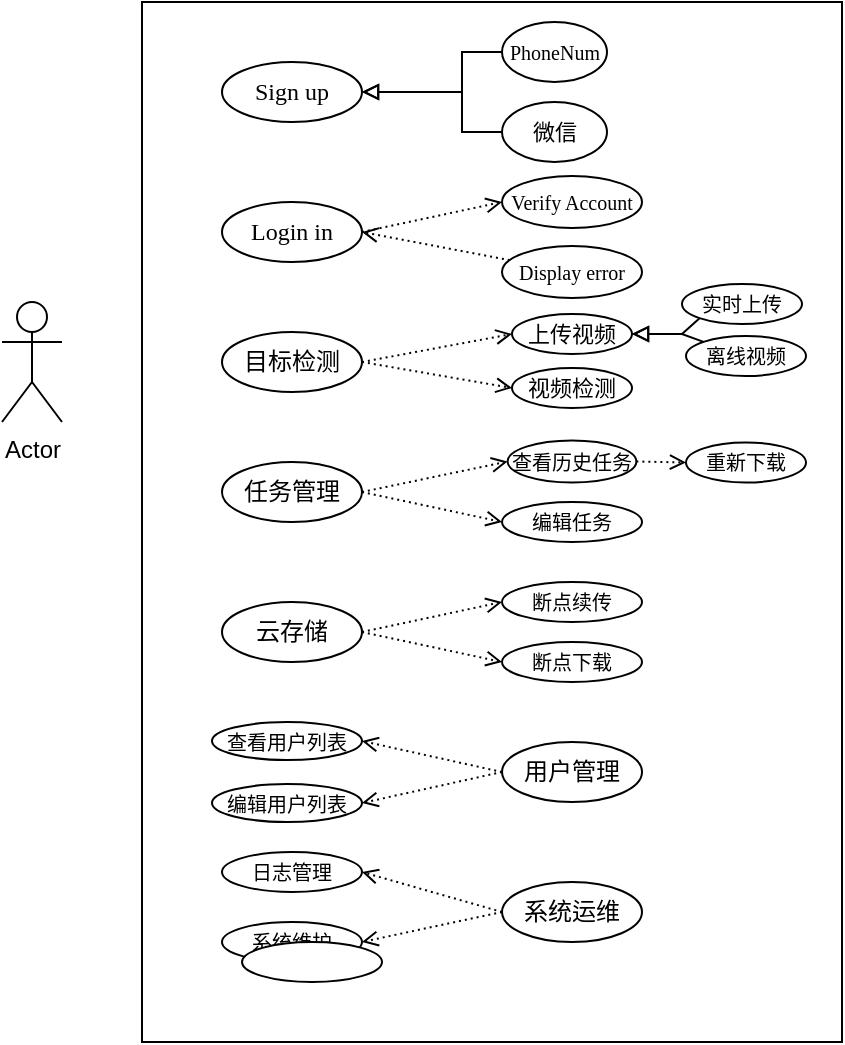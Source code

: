 <mxfile version="26.0.11">
  <diagram name="第 1 页" id="hE-EVMoh24ZVPqNSy51q">
    <mxGraphModel dx="681" dy="450" grid="1" gridSize="10" guides="1" tooltips="1" connect="1" arrows="1" fold="1" page="1" pageScale="1" pageWidth="827" pageHeight="1169" math="0" shadow="0">
      <root>
        <mxCell id="0" />
        <mxCell id="1" parent="0" />
        <mxCell id="26YwbLvZCYAhRD0Tl79S-1" value="Actor" style="shape=umlActor;verticalLabelPosition=bottom;verticalAlign=top;html=1;" parent="1" vertex="1">
          <mxGeometry x="180" y="310" width="30" height="60" as="geometry" />
        </mxCell>
        <mxCell id="26YwbLvZCYAhRD0Tl79S-3" value="" style="html=1;whiteSpace=wrap;direction=south;fontSize=10;" parent="1" vertex="1">
          <mxGeometry x="250" y="160" width="350" height="520" as="geometry" />
        </mxCell>
        <mxCell id="f9GubYoWh3bI8AQ0VfsK-1" value="Sign up" style="ellipse;whiteSpace=wrap;html=1;fontFamily=Times New Roman;" vertex="1" parent="1">
          <mxGeometry x="290" y="190" width="70" height="30" as="geometry" />
        </mxCell>
        <mxCell id="f9GubYoWh3bI8AQ0VfsK-14" style="rounded=0;orthogonalLoop=1;jettySize=auto;html=1;entryX=0;entryY=0.5;entryDx=0;entryDy=0;dashed=1;exitX=1;exitY=0.5;exitDx=0;exitDy=0;endArrow=open;endFill=0;dashPattern=1 2;" edge="1" parent="1" source="f9GubYoWh3bI8AQ0VfsK-2" target="f9GubYoWh3bI8AQ0VfsK-12">
          <mxGeometry relative="1" as="geometry" />
        </mxCell>
        <mxCell id="f9GubYoWh3bI8AQ0VfsK-2" value="Login in" style="ellipse;whiteSpace=wrap;html=1;fontFamily=Times New Roman;" vertex="1" parent="1">
          <mxGeometry x="290" y="260" width="70" height="30" as="geometry" />
        </mxCell>
        <mxCell id="f9GubYoWh3bI8AQ0VfsK-18" style="rounded=0;orthogonalLoop=1;jettySize=auto;html=1;entryX=0;entryY=0.5;entryDx=0;entryDy=0;dashed=1;strokeColor=default;align=center;verticalAlign=middle;fontFamily=Helvetica;fontSize=11;fontColor=default;labelBackgroundColor=default;endArrow=open;exitX=1;exitY=0.5;exitDx=0;exitDy=0;endFill=0;dashPattern=1 2;" edge="1" parent="1" source="f9GubYoWh3bI8AQ0VfsK-3" target="f9GubYoWh3bI8AQ0VfsK-17">
          <mxGeometry relative="1" as="geometry" />
        </mxCell>
        <mxCell id="f9GubYoWh3bI8AQ0VfsK-20" style="rounded=0;orthogonalLoop=1;jettySize=auto;html=1;entryX=0;entryY=0.5;entryDx=0;entryDy=0;dashed=1;strokeColor=default;align=center;verticalAlign=middle;fontFamily=Helvetica;fontSize=11;fontColor=default;labelBackgroundColor=default;endArrow=open;exitX=1;exitY=0.5;exitDx=0;exitDy=0;endFill=0;dashPattern=1 2;" edge="1" parent="1" source="f9GubYoWh3bI8AQ0VfsK-3" target="f9GubYoWh3bI8AQ0VfsK-19">
          <mxGeometry relative="1" as="geometry" />
        </mxCell>
        <mxCell id="f9GubYoWh3bI8AQ0VfsK-3" value="目标检测" style="ellipse;whiteSpace=wrap;html=1;" vertex="1" parent="1">
          <mxGeometry x="290" y="325" width="70" height="30" as="geometry" />
        </mxCell>
        <mxCell id="f9GubYoWh3bI8AQ0VfsK-4" value="任务管理" style="ellipse;whiteSpace=wrap;html=1;" vertex="1" parent="1">
          <mxGeometry x="290" y="390" width="70" height="30" as="geometry" />
        </mxCell>
        <mxCell id="f9GubYoWh3bI8AQ0VfsK-5" value="云存储" style="ellipse;whiteSpace=wrap;html=1;" vertex="1" parent="1">
          <mxGeometry x="290" y="460" width="70" height="30" as="geometry" />
        </mxCell>
        <mxCell id="f9GubYoWh3bI8AQ0VfsK-6" value="用户管理" style="ellipse;whiteSpace=wrap;html=1;" vertex="1" parent="1">
          <mxGeometry x="430.01" y="530" width="70" height="30" as="geometry" />
        </mxCell>
        <mxCell id="f9GubYoWh3bI8AQ0VfsK-7" value="系统运维" style="ellipse;whiteSpace=wrap;html=1;" vertex="1" parent="1">
          <mxGeometry x="430" y="600" width="70" height="30" as="geometry" />
        </mxCell>
        <mxCell id="f9GubYoWh3bI8AQ0VfsK-9" value="&lt;font style=&quot;font-size: 10px;&quot;&gt;PhoneNum&lt;/font&gt;" style="ellipse;whiteSpace=wrap;html=1;fontFamily=Times New Roman;" vertex="1" parent="1">
          <mxGeometry x="430" y="170" width="52.5" height="30" as="geometry" />
        </mxCell>
        <mxCell id="f9GubYoWh3bI8AQ0VfsK-10" value="微信" style="ellipse;whiteSpace=wrap;html=1;fontSize=11;" vertex="1" parent="1">
          <mxGeometry x="430" y="210" width="52.5" height="30" as="geometry" />
        </mxCell>
        <mxCell id="f9GubYoWh3bI8AQ0VfsK-12" value="&lt;font style=&quot;font-size: 10px;&quot;&gt;Verify Account&lt;/font&gt;" style="ellipse;whiteSpace=wrap;html=1;fontFamily=Times New Roman;" vertex="1" parent="1">
          <mxGeometry x="430" y="247" width="70" height="26" as="geometry" />
        </mxCell>
        <mxCell id="f9GubYoWh3bI8AQ0VfsK-16" style="rounded=0;orthogonalLoop=1;jettySize=auto;html=1;entryX=1;entryY=0.5;entryDx=0;entryDy=0;dashed=1;endArrow=open;endFill=0;dashPattern=1 2;" edge="1" parent="1" source="f9GubYoWh3bI8AQ0VfsK-13" target="f9GubYoWh3bI8AQ0VfsK-2">
          <mxGeometry relative="1" as="geometry" />
        </mxCell>
        <mxCell id="f9GubYoWh3bI8AQ0VfsK-13" value="&lt;font style=&quot;font-size: 10px;&quot;&gt;Display error&lt;/font&gt;" style="ellipse;whiteSpace=wrap;html=1;fontFamily=Times New Roman;" vertex="1" parent="1">
          <mxGeometry x="430" y="282" width="70" height="26" as="geometry" />
        </mxCell>
        <mxCell id="f9GubYoWh3bI8AQ0VfsK-17" value="上传视频" style="ellipse;whiteSpace=wrap;html=1;fontSize=11;" vertex="1" parent="1">
          <mxGeometry x="435" y="316" width="60" height="20" as="geometry" />
        </mxCell>
        <mxCell id="f9GubYoWh3bI8AQ0VfsK-19" value="视频检测" style="ellipse;whiteSpace=wrap;html=1;fontSize=11;" vertex="1" parent="1">
          <mxGeometry x="435" y="343" width="60" height="20" as="geometry" />
        </mxCell>
        <mxCell id="f9GubYoWh3bI8AQ0VfsK-21" value="查看历史任务" style="ellipse;whiteSpace=wrap;html=1;fontSize=10;" vertex="1" parent="1">
          <mxGeometry x="432.81" y="379.25" width="64.37" height="21" as="geometry" />
        </mxCell>
        <mxCell id="f9GubYoWh3bI8AQ0VfsK-23" value="编辑任务" style="ellipse;whiteSpace=wrap;html=1;fontSize=10;" vertex="1" parent="1">
          <mxGeometry x="430.01" y="410" width="70" height="20" as="geometry" />
        </mxCell>
        <mxCell id="f9GubYoWh3bI8AQ0VfsK-24" value="重新下载" style="ellipse;whiteSpace=wrap;html=1;fontSize=10;" vertex="1" parent="1">
          <mxGeometry x="522" y="380.25" width="60" height="20" as="geometry" />
        </mxCell>
        <mxCell id="f9GubYoWh3bI8AQ0VfsK-25" value="断点续传" style="ellipse;whiteSpace=wrap;html=1;fontSize=10;" vertex="1" parent="1">
          <mxGeometry x="430" y="450" width="70" height="20" as="geometry" />
        </mxCell>
        <mxCell id="f9GubYoWh3bI8AQ0VfsK-26" value="断点下载" style="ellipse;whiteSpace=wrap;html=1;fontSize=10;" vertex="1" parent="1">
          <mxGeometry x="430" y="480" width="70" height="20" as="geometry" />
        </mxCell>
        <mxCell id="f9GubYoWh3bI8AQ0VfsK-28" value="编辑用户列表" style="ellipse;whiteSpace=wrap;html=1;fontSize=10;" vertex="1" parent="1">
          <mxGeometry x="285" y="551" width="75" height="19" as="geometry" />
        </mxCell>
        <mxCell id="f9GubYoWh3bI8AQ0VfsK-29" value="离线视频" style="ellipse;whiteSpace=wrap;html=1;fontSize=10;" vertex="1" parent="1">
          <mxGeometry x="522" y="327" width="60" height="20" as="geometry" />
        </mxCell>
        <mxCell id="f9GubYoWh3bI8AQ0VfsK-30" value="实时上传" style="ellipse;whiteSpace=wrap;html=1;fontSize=10;" vertex="1" parent="1">
          <mxGeometry x="520" y="301" width="60" height="20" as="geometry" />
        </mxCell>
        <mxCell id="f9GubYoWh3bI8AQ0VfsK-31" value="查看用户列表" style="ellipse;whiteSpace=wrap;html=1;fontSize=10;" vertex="1" parent="1">
          <mxGeometry x="285" y="520" width="75" height="19" as="geometry" />
        </mxCell>
        <mxCell id="f9GubYoWh3bI8AQ0VfsK-32" value="日志管理" style="ellipse;whiteSpace=wrap;html=1;fontSize=10;" vertex="1" parent="1">
          <mxGeometry x="290" y="585" width="70" height="20" as="geometry" />
        </mxCell>
        <mxCell id="f9GubYoWh3bI8AQ0VfsK-33" value="系统维护" style="ellipse;whiteSpace=wrap;html=1;fontSize=10;" vertex="1" parent="1">
          <mxGeometry x="290" y="620" width="70" height="20" as="geometry" />
        </mxCell>
        <mxCell id="f9GubYoWh3bI8AQ0VfsK-37" value="" style="endArrow=block;html=1;rounded=0;entryX=1;entryY=0.5;entryDx=0;entryDy=0;exitX=0;exitY=1;exitDx=0;exitDy=0;endFill=0;" edge="1" parent="1" source="f9GubYoWh3bI8AQ0VfsK-30" target="f9GubYoWh3bI8AQ0VfsK-17">
          <mxGeometry width="50" height="50" relative="1" as="geometry">
            <mxPoint x="510" y="350" as="sourcePoint" />
            <mxPoint x="560" y="300" as="targetPoint" />
            <Array as="points">
              <mxPoint x="520" y="326" />
            </Array>
          </mxGeometry>
        </mxCell>
        <mxCell id="f9GubYoWh3bI8AQ0VfsK-38" value="" style="endArrow=block;html=1;rounded=0;entryX=1;entryY=0.5;entryDx=0;entryDy=0;endFill=0;exitX=0;exitY=0;exitDx=0;exitDy=0;" edge="1" parent="1" source="f9GubYoWh3bI8AQ0VfsK-29" target="f9GubYoWh3bI8AQ0VfsK-17">
          <mxGeometry width="50" height="50" relative="1" as="geometry">
            <mxPoint x="550" y="320" as="sourcePoint" />
            <mxPoint x="505" y="336" as="targetPoint" />
            <Array as="points">
              <mxPoint x="520" y="326" />
            </Array>
          </mxGeometry>
        </mxCell>
        <mxCell id="f9GubYoWh3bI8AQ0VfsK-39" style="rounded=0;orthogonalLoop=1;jettySize=auto;html=1;entryX=0;entryY=0.5;entryDx=0;entryDy=0;dashed=1;strokeColor=default;align=center;verticalAlign=middle;fontFamily=Helvetica;fontSize=11;fontColor=default;labelBackgroundColor=default;endArrow=open;exitX=1;exitY=0.5;exitDx=0;exitDy=0;endFill=0;dashPattern=1 2;" edge="1" parent="1" source="f9GubYoWh3bI8AQ0VfsK-4" target="f9GubYoWh3bI8AQ0VfsK-21">
          <mxGeometry relative="1" as="geometry">
            <mxPoint x="370" y="350" as="sourcePoint" />
            <mxPoint x="445" y="363" as="targetPoint" />
          </mxGeometry>
        </mxCell>
        <mxCell id="f9GubYoWh3bI8AQ0VfsK-40" style="rounded=0;orthogonalLoop=1;jettySize=auto;html=1;entryX=0;entryY=0.5;entryDx=0;entryDy=0;dashed=1;strokeColor=default;align=center;verticalAlign=middle;fontFamily=Helvetica;fontSize=11;fontColor=default;labelBackgroundColor=default;endArrow=open;exitX=1;exitY=0.5;exitDx=0;exitDy=0;endFill=0;dashPattern=1 2;" edge="1" parent="1" source="f9GubYoWh3bI8AQ0VfsK-4" target="f9GubYoWh3bI8AQ0VfsK-23">
          <mxGeometry relative="1" as="geometry">
            <mxPoint x="370" y="350" as="sourcePoint" />
            <mxPoint x="445" y="363" as="targetPoint" />
          </mxGeometry>
        </mxCell>
        <mxCell id="f9GubYoWh3bI8AQ0VfsK-41" style="rounded=0;orthogonalLoop=1;jettySize=auto;html=1;entryX=0;entryY=0.5;entryDx=0;entryDy=0;dashed=1;strokeColor=default;align=center;verticalAlign=middle;fontFamily=Helvetica;fontSize=11;fontColor=default;labelBackgroundColor=default;endArrow=open;exitX=1;exitY=0.5;exitDx=0;exitDy=0;endFill=0;dashPattern=1 2;" edge="1" parent="1" source="f9GubYoWh3bI8AQ0VfsK-21" target="f9GubYoWh3bI8AQ0VfsK-24">
          <mxGeometry relative="1" as="geometry">
            <mxPoint x="380" y="360" as="sourcePoint" />
            <mxPoint x="455" y="373" as="targetPoint" />
          </mxGeometry>
        </mxCell>
        <mxCell id="f9GubYoWh3bI8AQ0VfsK-42" style="rounded=0;orthogonalLoop=1;jettySize=auto;html=1;entryX=0;entryY=0.5;entryDx=0;entryDy=0;dashed=1;strokeColor=default;align=center;verticalAlign=middle;fontFamily=Helvetica;fontSize=11;fontColor=default;labelBackgroundColor=default;endArrow=open;exitX=1;exitY=0.5;exitDx=0;exitDy=0;endFill=0;dashPattern=1 2;" edge="1" parent="1" source="f9GubYoWh3bI8AQ0VfsK-5" target="f9GubYoWh3bI8AQ0VfsK-25">
          <mxGeometry relative="1" as="geometry">
            <mxPoint x="370" y="415" as="sourcePoint" />
            <mxPoint x="440" y="440" as="targetPoint" />
          </mxGeometry>
        </mxCell>
        <mxCell id="f9GubYoWh3bI8AQ0VfsK-43" style="rounded=0;orthogonalLoop=1;jettySize=auto;html=1;entryX=0;entryY=0.5;entryDx=0;entryDy=0;dashed=1;strokeColor=default;align=center;verticalAlign=middle;fontFamily=Helvetica;fontSize=11;fontColor=default;labelBackgroundColor=default;endArrow=open;exitX=1;exitY=0.5;exitDx=0;exitDy=0;endFill=0;dashPattern=1 2;" edge="1" parent="1" source="f9GubYoWh3bI8AQ0VfsK-5" target="f9GubYoWh3bI8AQ0VfsK-26">
          <mxGeometry relative="1" as="geometry">
            <mxPoint x="370" y="475" as="sourcePoint" />
            <mxPoint x="440" y="470" as="targetPoint" />
          </mxGeometry>
        </mxCell>
        <mxCell id="f9GubYoWh3bI8AQ0VfsK-45" style="rounded=0;orthogonalLoop=1;jettySize=auto;html=1;entryX=1;entryY=0.5;entryDx=0;entryDy=0;dashed=1;strokeColor=default;align=center;verticalAlign=middle;fontFamily=Helvetica;fontSize=11;fontColor=default;labelBackgroundColor=default;endArrow=open;exitX=0;exitY=0.5;exitDx=0;exitDy=0;endFill=0;dashPattern=1 2;" edge="1" parent="1" source="f9GubYoWh3bI8AQ0VfsK-6" target="f9GubYoWh3bI8AQ0VfsK-31">
          <mxGeometry relative="1" as="geometry">
            <mxPoint x="370" y="485" as="sourcePoint" />
            <mxPoint x="440" y="500" as="targetPoint" />
          </mxGeometry>
        </mxCell>
        <mxCell id="f9GubYoWh3bI8AQ0VfsK-46" style="rounded=0;orthogonalLoop=1;jettySize=auto;html=1;entryX=1;entryY=0.5;entryDx=0;entryDy=0;dashed=1;strokeColor=default;align=center;verticalAlign=middle;fontFamily=Helvetica;fontSize=11;fontColor=default;labelBackgroundColor=default;endArrow=open;exitX=0;exitY=0.5;exitDx=0;exitDy=0;endFill=0;dashPattern=1 2;" edge="1" parent="1" source="f9GubYoWh3bI8AQ0VfsK-6" target="f9GubYoWh3bI8AQ0VfsK-28">
          <mxGeometry relative="1" as="geometry">
            <mxPoint x="440" y="545" as="sourcePoint" />
            <mxPoint x="375" y="535" as="targetPoint" />
          </mxGeometry>
        </mxCell>
        <mxCell id="f9GubYoWh3bI8AQ0VfsK-47" style="rounded=0;orthogonalLoop=1;jettySize=auto;html=1;entryX=1;entryY=0.5;entryDx=0;entryDy=0;dashed=1;strokeColor=default;align=center;verticalAlign=middle;fontFamily=Helvetica;fontSize=11;fontColor=default;labelBackgroundColor=default;endArrow=open;exitX=0;exitY=0.5;exitDx=0;exitDy=0;endFill=0;dashPattern=1 2;" edge="1" parent="1" source="f9GubYoWh3bI8AQ0VfsK-7" target="f9GubYoWh3bI8AQ0VfsK-33">
          <mxGeometry relative="1" as="geometry">
            <mxPoint x="450" y="555" as="sourcePoint" />
            <mxPoint x="385" y="545" as="targetPoint" />
          </mxGeometry>
        </mxCell>
        <mxCell id="f9GubYoWh3bI8AQ0VfsK-48" style="rounded=0;orthogonalLoop=1;jettySize=auto;html=1;entryX=1;entryY=0.5;entryDx=0;entryDy=0;dashed=1;strokeColor=default;align=center;verticalAlign=middle;fontFamily=Helvetica;fontSize=11;fontColor=default;labelBackgroundColor=default;endArrow=open;exitX=0;exitY=0.5;exitDx=0;exitDy=0;endFill=0;dashPattern=1 2;" edge="1" parent="1" source="f9GubYoWh3bI8AQ0VfsK-7" target="f9GubYoWh3bI8AQ0VfsK-32">
          <mxGeometry relative="1" as="geometry">
            <mxPoint x="460" y="565" as="sourcePoint" />
            <mxPoint x="395" y="555" as="targetPoint" />
          </mxGeometry>
        </mxCell>
        <mxCell id="f9GubYoWh3bI8AQ0VfsK-49" value="" style="endArrow=block;html=1;rounded=0;entryX=1;entryY=0.5;entryDx=0;entryDy=0;endFill=0;exitX=0;exitY=0.5;exitDx=0;exitDy=0;" edge="1" parent="1" source="f9GubYoWh3bI8AQ0VfsK-9" target="f9GubYoWh3bI8AQ0VfsK-1">
          <mxGeometry width="50" height="50" relative="1" as="geometry">
            <mxPoint x="541" y="340" as="sourcePoint" />
            <mxPoint x="505" y="336" as="targetPoint" />
            <Array as="points">
              <mxPoint x="410" y="185" />
              <mxPoint x="410" y="205" />
            </Array>
          </mxGeometry>
        </mxCell>
        <mxCell id="f9GubYoWh3bI8AQ0VfsK-50" value="" style="endArrow=block;html=1;rounded=0;entryX=1;entryY=0.5;entryDx=0;entryDy=0;endFill=0;exitX=0;exitY=0.5;exitDx=0;exitDy=0;" edge="1" parent="1" source="f9GubYoWh3bI8AQ0VfsK-10">
          <mxGeometry width="50" height="50" relative="1" as="geometry">
            <mxPoint x="439" y="225" as="sourcePoint" />
            <mxPoint x="360" y="205" as="targetPoint" />
            <Array as="points">
              <mxPoint x="410" y="225" />
              <mxPoint x="410" y="205" />
            </Array>
          </mxGeometry>
        </mxCell>
        <mxCell id="f9GubYoWh3bI8AQ0VfsK-51" value="" style="ellipse;whiteSpace=wrap;html=1;fontSize=10;" vertex="1" parent="1">
          <mxGeometry x="300" y="630" width="70" height="20" as="geometry" />
        </mxCell>
      </root>
    </mxGraphModel>
  </diagram>
</mxfile>
